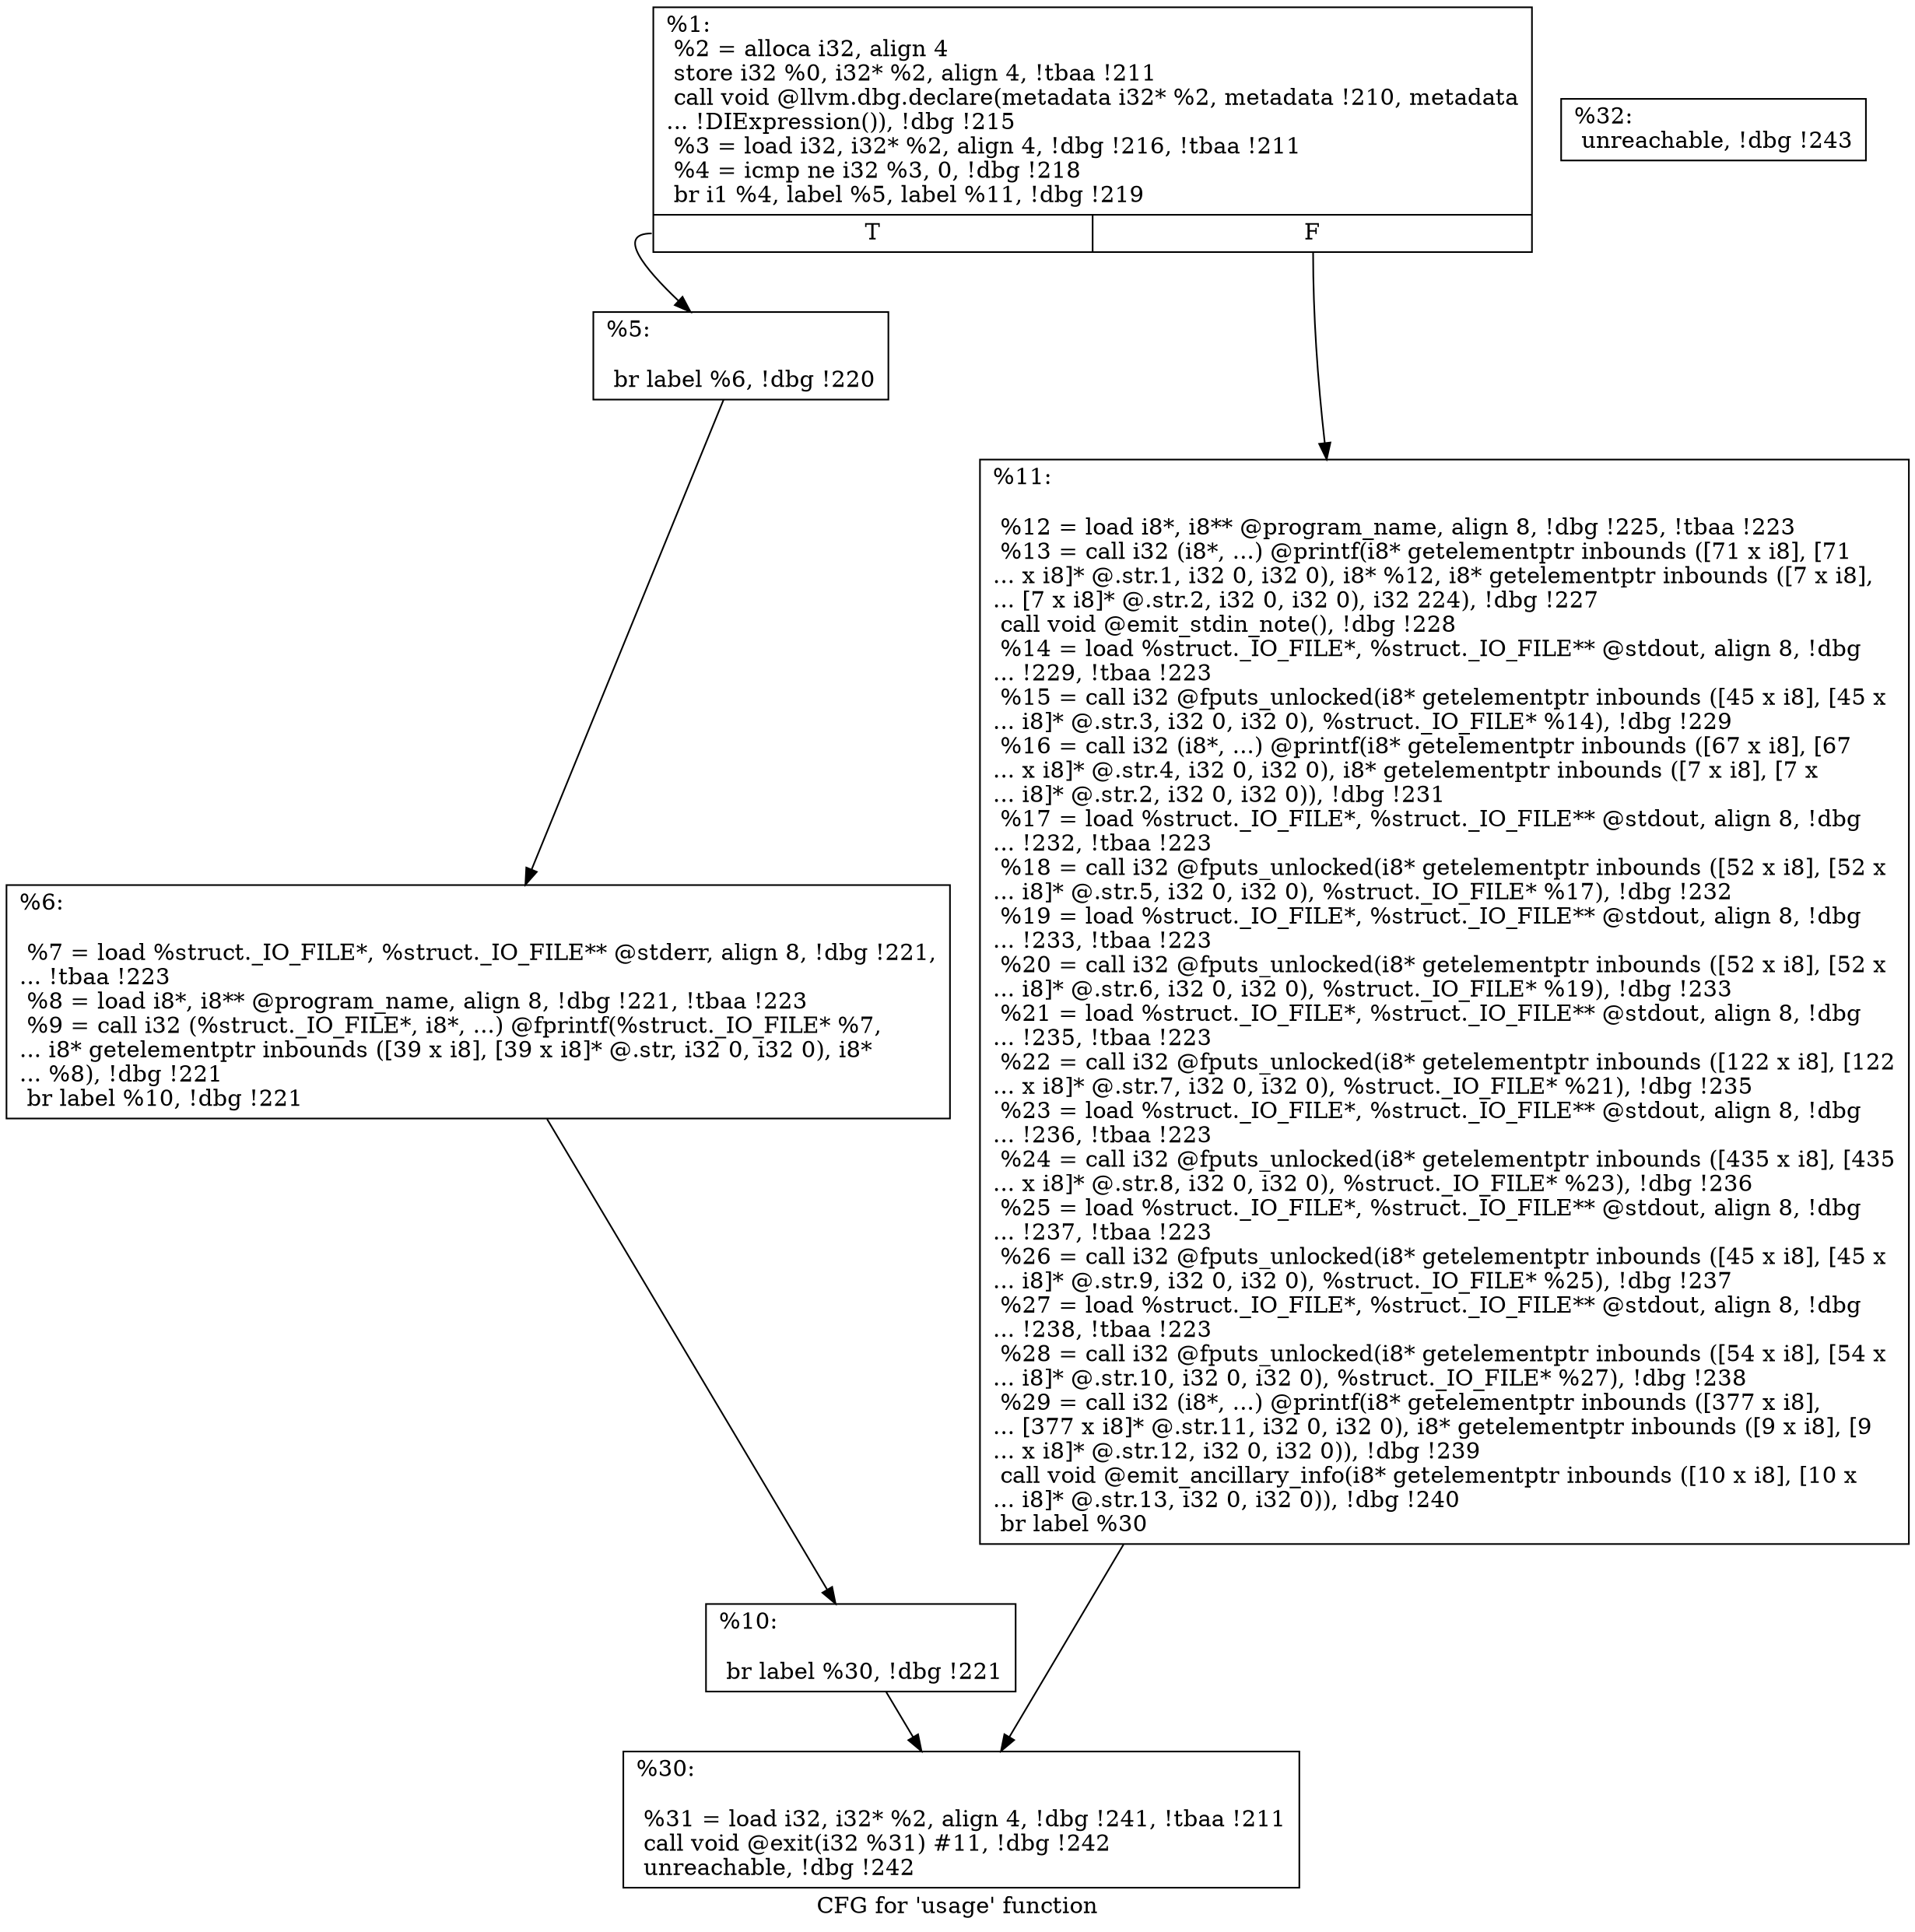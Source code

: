 digraph "CFG for 'usage' function" {
	label="CFG for 'usage' function";

	Node0x1f38180 [shape=record,label="{%1:\l  %2 = alloca i32, align 4\l  store i32 %0, i32* %2, align 4, !tbaa !211\l  call void @llvm.dbg.declare(metadata i32* %2, metadata !210, metadata\l... !DIExpression()), !dbg !215\l  %3 = load i32, i32* %2, align 4, !dbg !216, !tbaa !211\l  %4 = icmp ne i32 %3, 0, !dbg !218\l  br i1 %4, label %5, label %11, !dbg !219\l|{<s0>T|<s1>F}}"];
	Node0x1f38180:s0 -> Node0x1f52cc0;
	Node0x1f38180:s1 -> Node0x1f52db0;
	Node0x1f52cc0 [shape=record,label="{%5:\l\l  br label %6, !dbg !220\l}"];
	Node0x1f52cc0 -> Node0x1f52d10;
	Node0x1f52d10 [shape=record,label="{%6:\l\l  %7 = load %struct._IO_FILE*, %struct._IO_FILE** @stderr, align 8, !dbg !221,\l... !tbaa !223\l  %8 = load i8*, i8** @program_name, align 8, !dbg !221, !tbaa !223\l  %9 = call i32 (%struct._IO_FILE*, i8*, ...) @fprintf(%struct._IO_FILE* %7,\l... i8* getelementptr inbounds ([39 x i8], [39 x i8]* @.str, i32 0, i32 0), i8*\l... %8), !dbg !221\l  br label %10, !dbg !221\l}"];
	Node0x1f52d10 -> Node0x1f52d60;
	Node0x1f52d60 [shape=record,label="{%10:\l\l  br label %30, !dbg !221\l}"];
	Node0x1f52d60 -> Node0x1f52e00;
	Node0x1f52db0 [shape=record,label="{%11:\l\l  %12 = load i8*, i8** @program_name, align 8, !dbg !225, !tbaa !223\l  %13 = call i32 (i8*, ...) @printf(i8* getelementptr inbounds ([71 x i8], [71\l... x i8]* @.str.1, i32 0, i32 0), i8* %12, i8* getelementptr inbounds ([7 x i8],\l... [7 x i8]* @.str.2, i32 0, i32 0), i32 224), !dbg !227\l  call void @emit_stdin_note(), !dbg !228\l  %14 = load %struct._IO_FILE*, %struct._IO_FILE** @stdout, align 8, !dbg\l... !229, !tbaa !223\l  %15 = call i32 @fputs_unlocked(i8* getelementptr inbounds ([45 x i8], [45 x\l... i8]* @.str.3, i32 0, i32 0), %struct._IO_FILE* %14), !dbg !229\l  %16 = call i32 (i8*, ...) @printf(i8* getelementptr inbounds ([67 x i8], [67\l... x i8]* @.str.4, i32 0, i32 0), i8* getelementptr inbounds ([7 x i8], [7 x\l... i8]* @.str.2, i32 0, i32 0)), !dbg !231\l  %17 = load %struct._IO_FILE*, %struct._IO_FILE** @stdout, align 8, !dbg\l... !232, !tbaa !223\l  %18 = call i32 @fputs_unlocked(i8* getelementptr inbounds ([52 x i8], [52 x\l... i8]* @.str.5, i32 0, i32 0), %struct._IO_FILE* %17), !dbg !232\l  %19 = load %struct._IO_FILE*, %struct._IO_FILE** @stdout, align 8, !dbg\l... !233, !tbaa !223\l  %20 = call i32 @fputs_unlocked(i8* getelementptr inbounds ([52 x i8], [52 x\l... i8]* @.str.6, i32 0, i32 0), %struct._IO_FILE* %19), !dbg !233\l  %21 = load %struct._IO_FILE*, %struct._IO_FILE** @stdout, align 8, !dbg\l... !235, !tbaa !223\l  %22 = call i32 @fputs_unlocked(i8* getelementptr inbounds ([122 x i8], [122\l... x i8]* @.str.7, i32 0, i32 0), %struct._IO_FILE* %21), !dbg !235\l  %23 = load %struct._IO_FILE*, %struct._IO_FILE** @stdout, align 8, !dbg\l... !236, !tbaa !223\l  %24 = call i32 @fputs_unlocked(i8* getelementptr inbounds ([435 x i8], [435\l... x i8]* @.str.8, i32 0, i32 0), %struct._IO_FILE* %23), !dbg !236\l  %25 = load %struct._IO_FILE*, %struct._IO_FILE** @stdout, align 8, !dbg\l... !237, !tbaa !223\l  %26 = call i32 @fputs_unlocked(i8* getelementptr inbounds ([45 x i8], [45 x\l... i8]* @.str.9, i32 0, i32 0), %struct._IO_FILE* %25), !dbg !237\l  %27 = load %struct._IO_FILE*, %struct._IO_FILE** @stdout, align 8, !dbg\l... !238, !tbaa !223\l  %28 = call i32 @fputs_unlocked(i8* getelementptr inbounds ([54 x i8], [54 x\l... i8]* @.str.10, i32 0, i32 0), %struct._IO_FILE* %27), !dbg !238\l  %29 = call i32 (i8*, ...) @printf(i8* getelementptr inbounds ([377 x i8],\l... [377 x i8]* @.str.11, i32 0, i32 0), i8* getelementptr inbounds ([9 x i8], [9\l... x i8]* @.str.12, i32 0, i32 0)), !dbg !239\l  call void @emit_ancillary_info(i8* getelementptr inbounds ([10 x i8], [10 x\l... i8]* @.str.13, i32 0, i32 0)), !dbg !240\l  br label %30\l}"];
	Node0x1f52db0 -> Node0x1f52e00;
	Node0x1f52e00 [shape=record,label="{%30:\l\l  %31 = load i32, i32* %2, align 4, !dbg !241, !tbaa !211\l  call void @exit(i32 %31) #11, !dbg !242\l  unreachable, !dbg !242\l}"];
	Node0x1f52e50 [shape=record,label="{%32:                                                  \l  unreachable, !dbg !243\l}"];
}
